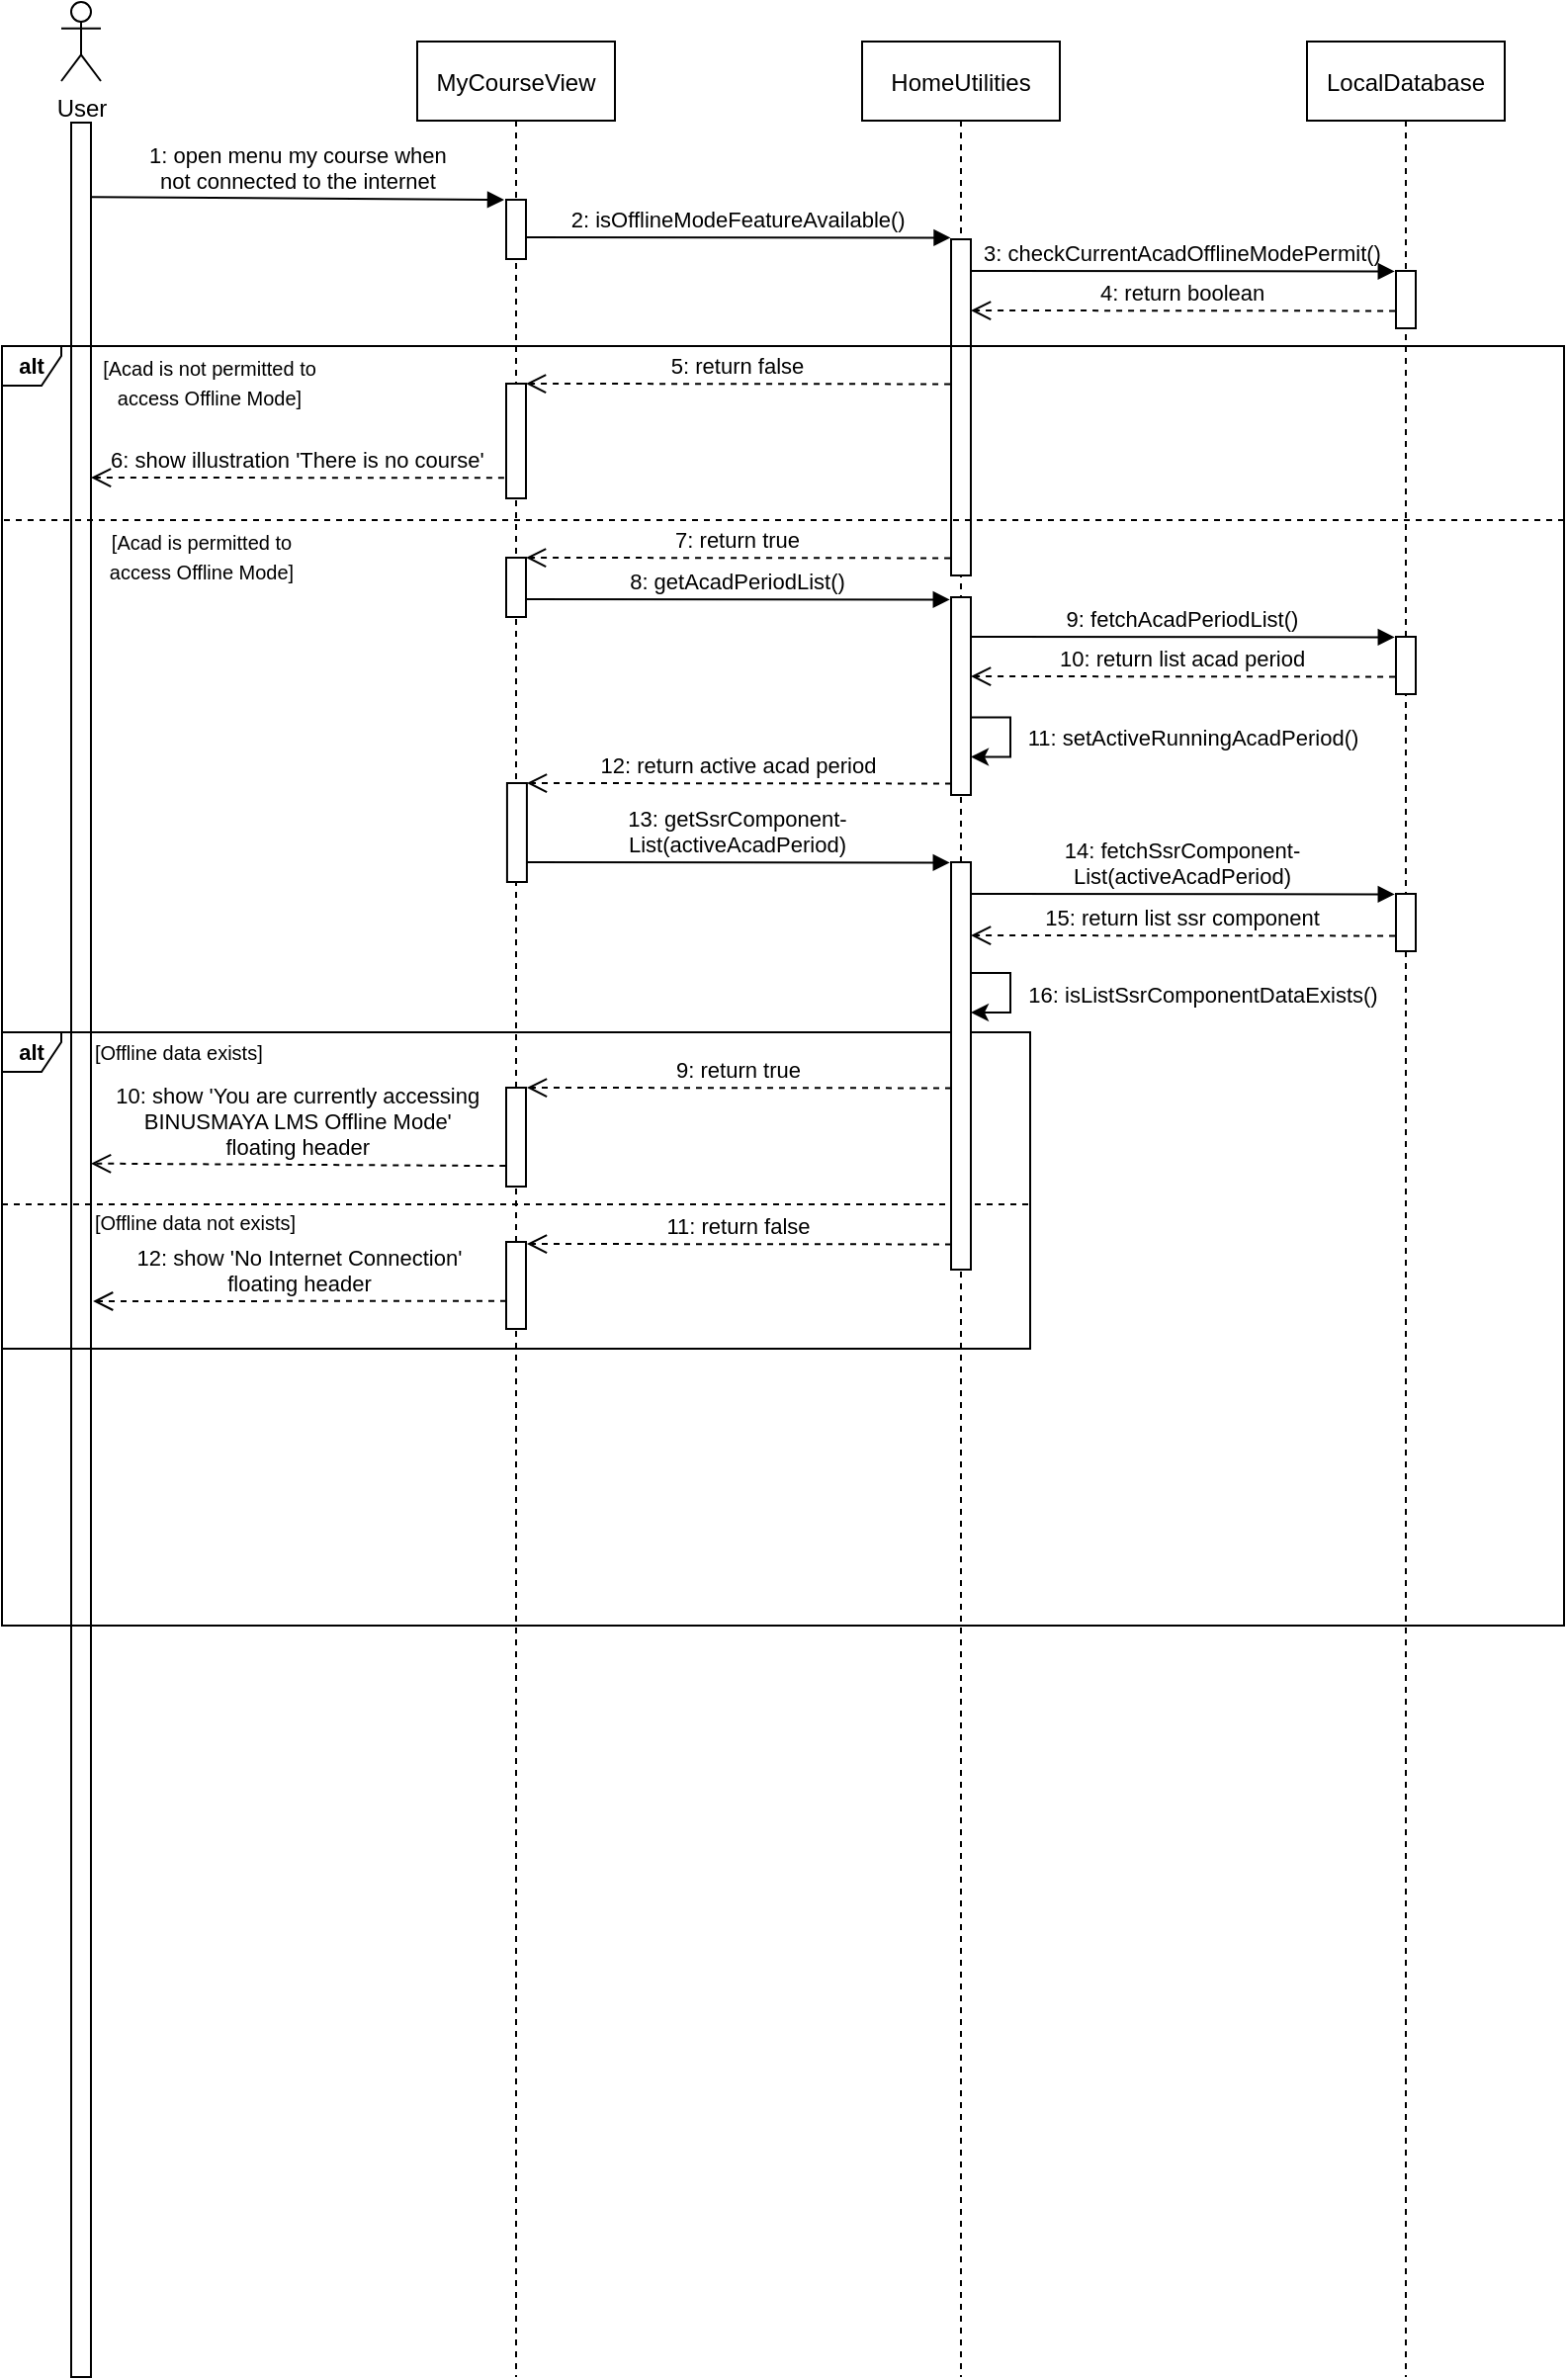 <mxfile version="20.8.3" type="github">
  <diagram id="kgpKYQtTHZ0yAKxKKP6v" name="Page-1">
    <mxGraphModel dx="2613" dy="505" grid="1" gridSize="10" guides="1" tooltips="1" connect="1" arrows="1" fold="1" page="1" pageScale="1" pageWidth="850" pageHeight="1100" math="0" shadow="0">
      <root>
        <mxCell id="0" />
        <mxCell id="1" parent="0" />
        <mxCell id="3nuBFxr9cyL0pnOWT2aG-1" value="MyCourseView" style="shape=umlLifeline;perimeter=lifelinePerimeter;container=1;collapsible=0;recursiveResize=0;rounded=0;shadow=0;strokeWidth=1;" parent="1" vertex="1">
          <mxGeometry x="-680" y="59" width="100" height="1181" as="geometry" />
        </mxCell>
        <mxCell id="3nuBFxr9cyL0pnOWT2aG-2" value="" style="points=[];perimeter=orthogonalPerimeter;rounded=0;shadow=0;strokeWidth=1;" parent="3nuBFxr9cyL0pnOWT2aG-1" vertex="1">
          <mxGeometry x="45" y="80" width="10" height="30" as="geometry" />
        </mxCell>
        <mxCell id="VgFMn7d585Ha0XAmIZsE-6" value="1: open menu my course when &#xa;not connected to the internet" style="verticalAlign=bottom;endArrow=block;shadow=0;strokeWidth=1;fontStyle=0;labelBorderColor=none;labelBackgroundColor=none;exitX=1.021;exitY=0.034;exitDx=0;exitDy=0;exitPerimeter=0;" parent="3nuBFxr9cyL0pnOWT2aG-1" edge="1">
          <mxGeometry relative="1" as="geometry">
            <mxPoint x="-164.79" y="78.62" as="sourcePoint" />
            <mxPoint x="44" y="80" as="targetPoint" />
          </mxGeometry>
        </mxCell>
        <mxCell id="3nuBFxr9cyL0pnOWT2aG-5" value="HomeUtilities" style="shape=umlLifeline;perimeter=lifelinePerimeter;container=1;collapsible=0;recursiveResize=0;rounded=0;shadow=0;strokeWidth=1;" parent="1" vertex="1">
          <mxGeometry x="-455" y="59" width="100" height="1181" as="geometry" />
        </mxCell>
        <mxCell id="VgFMn7d585Ha0XAmIZsE-7" value="2: isOfflineModeFeatureAvailable()" style="verticalAlign=bottom;endArrow=block;shadow=0;strokeWidth=1;fontStyle=0;labelBorderColor=none;labelBackgroundColor=none;entryX=-0.024;entryY=0.003;entryDx=0;entryDy=0;entryPerimeter=0;" parent="3nuBFxr9cyL0pnOWT2aG-5" edge="1">
          <mxGeometry relative="1" as="geometry">
            <mxPoint x="-169.633" y="99" as="sourcePoint" />
            <mxPoint x="44.76" y="99.21" as="targetPoint" />
          </mxGeometry>
        </mxCell>
        <mxCell id="VgFMn7d585Ha0XAmIZsE-16" value="" style="points=[];perimeter=orthogonalPerimeter;rounded=0;shadow=0;strokeWidth=1;" parent="3nuBFxr9cyL0pnOWT2aG-5" vertex="1">
          <mxGeometry x="45" y="100" width="10" height="170" as="geometry" />
        </mxCell>
        <mxCell id="D12k0bA-BJYKIJGbDswn-10" value="" style="group" parent="1" vertex="1" connectable="0">
          <mxGeometry x="-860" y="59" width="20" height="710" as="geometry" />
        </mxCell>
        <mxCell id="D12k0bA-BJYKIJGbDswn-4" value="User" style="shape=umlActor;verticalLabelPosition=bottom;verticalAlign=top;html=1;outlineConnect=0;" parent="D12k0bA-BJYKIJGbDswn-10" vertex="1">
          <mxGeometry y="-20" width="20" height="40" as="geometry" />
        </mxCell>
        <mxCell id="VgFMn7d585Ha0XAmIZsE-21" value="" style="points=[];perimeter=orthogonalPerimeter;rounded=0;shadow=0;strokeWidth=1;" parent="1" vertex="1">
          <mxGeometry x="-855" y="100" width="10" height="1140" as="geometry" />
        </mxCell>
        <mxCell id="VgFMn7d585Ha0XAmIZsE-23" value="&lt;b&gt;alt&lt;/b&gt;" style="shape=umlFrame;whiteSpace=wrap;html=1;fontSize=11;width=30;height=20;fillColor=none;" parent="1" vertex="1">
          <mxGeometry x="-890" y="213" width="790" height="647" as="geometry" />
        </mxCell>
        <mxCell id="VgFMn7d585Ha0XAmIZsE-24" value="&lt;span style=&quot;font-size: 10px;&quot;&gt;[Acad is not permitted to access Offline Mode]&lt;/span&gt;" style="text;html=1;strokeColor=none;fillColor=none;align=center;verticalAlign=middle;whiteSpace=wrap;rounded=0;" parent="1" vertex="1">
          <mxGeometry x="-840" y="213" width="110" height="35.5" as="geometry" />
        </mxCell>
        <mxCell id="VgFMn7d585Ha0XAmIZsE-25" value="" style="points=[];perimeter=orthogonalPerimeter;rounded=0;shadow=0;strokeWidth=1;" parent="1" vertex="1">
          <mxGeometry x="-635" y="232" width="10" height="58" as="geometry" />
        </mxCell>
        <mxCell id="VgFMn7d585Ha0XAmIZsE-26" value="5: return false" style="verticalAlign=bottom;endArrow=open;dashed=1;endSize=8;exitX=0;exitY=0.95;shadow=0;strokeWidth=1;entryX=1.046;entryY=0.283;entryDx=0;entryDy=0;entryPerimeter=0;" parent="1" edge="1">
          <mxGeometry relative="1" as="geometry">
            <mxPoint x="-625" y="232" as="targetPoint" />
            <mxPoint x="-410.46" y="232.22" as="sourcePoint" />
          </mxGeometry>
        </mxCell>
        <mxCell id="VgFMn7d585Ha0XAmIZsE-49" value="" style="line;strokeWidth=1;fillColor=none;align=left;verticalAlign=middle;spacingTop=-1;spacingLeft=3;spacingRight=3;rotatable=0;labelPosition=right;points=[];portConstraint=eastwest;strokeColor=inherit;fontSize=10;dashed=1;" parent="1" vertex="1">
          <mxGeometry x="-889" y="297" width="789" height="8" as="geometry" />
        </mxCell>
        <mxCell id="VgFMn7d585Ha0XAmIZsE-50" value="&lt;span style=&quot;font-size: 10px;&quot;&gt;[Acad is permitted to access Offline Mode]&lt;/span&gt;" style="text;html=1;strokeColor=none;fillColor=none;align=center;verticalAlign=middle;whiteSpace=wrap;rounded=0;" parent="1" vertex="1">
          <mxGeometry x="-844" y="301" width="110" height="35.5" as="geometry" />
        </mxCell>
        <mxCell id="VgFMn7d585Ha0XAmIZsE-52" value="7: return true" style="verticalAlign=bottom;endArrow=open;dashed=1;endSize=8;exitX=0;exitY=0.95;shadow=0;strokeWidth=1;entryX=1.046;entryY=0.283;entryDx=0;entryDy=0;entryPerimeter=0;" parent="1" edge="1">
          <mxGeometry relative="1" as="geometry">
            <mxPoint x="-625.0" y="320" as="targetPoint" />
            <mxPoint x="-410.46" y="320.22" as="sourcePoint" />
          </mxGeometry>
        </mxCell>
        <mxCell id="Guo4P8dY95QTmtFHYeZ4-5" value="6: show illustration &#39;There is no course&#39;" style="verticalAlign=bottom;endArrow=open;dashed=1;endSize=8;shadow=0;strokeWidth=1;entryX=1.046;entryY=0.283;entryDx=0;entryDy=0;entryPerimeter=0;exitX=-0.105;exitY=0.86;exitDx=0;exitDy=0;exitPerimeter=0;labelBackgroundColor=none;" parent="1" edge="1">
          <mxGeometry relative="1" as="geometry">
            <mxPoint x="-845.0" y="279.5" as="targetPoint" />
            <mxPoint x="-636.05" y="279.66" as="sourcePoint" />
          </mxGeometry>
        </mxCell>
        <mxCell id="Guo4P8dY95QTmtFHYeZ4-6" value="" style="points=[];perimeter=orthogonalPerimeter;rounded=0;shadow=0;strokeWidth=1;" parent="1" vertex="1">
          <mxGeometry x="-635" y="320" width="10" height="30" as="geometry" />
        </mxCell>
        <mxCell id="Guo4P8dY95QTmtFHYeZ4-7" value="8: getAcadPeriodList()" style="verticalAlign=bottom;endArrow=block;shadow=0;strokeWidth=1;fontStyle=0;labelBorderColor=none;labelBackgroundColor=none;entryX=-0.024;entryY=0.003;entryDx=0;entryDy=0;entryPerimeter=0;" parent="1" edge="1">
          <mxGeometry relative="1" as="geometry">
            <mxPoint x="-625.003" y="341" as="sourcePoint" />
            <mxPoint x="-410.61" y="341.21" as="targetPoint" />
          </mxGeometry>
        </mxCell>
        <mxCell id="Guo4P8dY95QTmtFHYeZ4-11" value="&lt;b&gt;alt&lt;/b&gt;" style="shape=umlFrame;whiteSpace=wrap;html=1;fontSize=11;width=30;height=20;fillColor=none;" parent="1" vertex="1">
          <mxGeometry x="-890" y="560" width="520" height="160" as="geometry" />
        </mxCell>
        <mxCell id="Guo4P8dY95QTmtFHYeZ4-12" value="&lt;span style=&quot;font-size: 10px;&quot;&gt;[Offline data exists]&lt;/span&gt;" style="text;html=1;strokeColor=none;fillColor=none;align=left;verticalAlign=middle;whiteSpace=wrap;rounded=0;" parent="1" vertex="1">
          <mxGeometry x="-845" y="560" width="110" height="20" as="geometry" />
        </mxCell>
        <mxCell id="Guo4P8dY95QTmtFHYeZ4-13" value="9: return true" style="verticalAlign=bottom;endArrow=open;dashed=1;endSize=8;exitX=0;exitY=0.95;shadow=0;strokeWidth=1;entryX=1.046;entryY=0.283;entryDx=0;entryDy=0;entryPerimeter=0;" parent="1" edge="1">
          <mxGeometry relative="1" as="geometry">
            <mxPoint x="-624.54" y="588" as="targetPoint" />
            <mxPoint x="-410.0" y="588.22" as="sourcePoint" />
          </mxGeometry>
        </mxCell>
        <mxCell id="Guo4P8dY95QTmtFHYeZ4-14" value="" style="points=[];perimeter=orthogonalPerimeter;rounded=0;shadow=0;strokeWidth=1;" parent="1" vertex="1">
          <mxGeometry x="-635" y="588" width="10" height="50" as="geometry" />
        </mxCell>
        <mxCell id="Guo4P8dY95QTmtFHYeZ4-15" value="10: show &#39;You are currently accessing &#xa;BINUSMAYA LMS Offline Mode&#39; &#xa;floating header" style="verticalAlign=bottom;endArrow=open;dashed=1;endSize=8;shadow=0;strokeWidth=1;entryX=1.046;entryY=0.283;entryDx=0;entryDy=0;entryPerimeter=0;exitX=-0.036;exitY=0.882;exitDx=0;exitDy=0;exitPerimeter=0;labelBackgroundColor=none;" parent="1" edge="1">
          <mxGeometry relative="1" as="geometry">
            <mxPoint x="-845.0" y="626.35" as="targetPoint" />
            <mxPoint x="-635.36" y="627.56" as="sourcePoint" />
          </mxGeometry>
        </mxCell>
        <mxCell id="Guo4P8dY95QTmtFHYeZ4-18" value="" style="line;strokeWidth=1;fillColor=none;align=left;verticalAlign=middle;spacingTop=-1;spacingLeft=3;spacingRight=3;rotatable=0;labelPosition=right;points=[];portConstraint=eastwest;strokeColor=inherit;fontSize=10;dashed=1;" parent="1" vertex="1">
          <mxGeometry x="-890" y="643" width="520" height="8" as="geometry" />
        </mxCell>
        <mxCell id="Guo4P8dY95QTmtFHYeZ4-19" value="&lt;span style=&quot;font-size: 10px;&quot;&gt;[Offline data not exists]&lt;/span&gt;" style="text;html=1;strokeColor=none;fillColor=none;align=left;verticalAlign=middle;whiteSpace=wrap;rounded=0;" parent="1" vertex="1">
          <mxGeometry x="-845" y="646" width="110" height="20" as="geometry" />
        </mxCell>
        <mxCell id="Guo4P8dY95QTmtFHYeZ4-20" value="" style="points=[];perimeter=orthogonalPerimeter;rounded=0;shadow=0;strokeWidth=1;" parent="1" vertex="1">
          <mxGeometry x="-635" y="666" width="10" height="44" as="geometry" />
        </mxCell>
        <mxCell id="Guo4P8dY95QTmtFHYeZ4-21" value="11: return false" style="verticalAlign=bottom;endArrow=open;dashed=1;endSize=8;exitX=0;exitY=0.95;shadow=0;strokeWidth=1;entryX=1.046;entryY=0.283;entryDx=0;entryDy=0;entryPerimeter=0;" parent="1" edge="1">
          <mxGeometry relative="1" as="geometry">
            <mxPoint x="-624.54" y="667" as="targetPoint" />
            <mxPoint x="-410.0" y="667.22" as="sourcePoint" />
          </mxGeometry>
        </mxCell>
        <mxCell id="Guo4P8dY95QTmtFHYeZ4-22" value="12: show &#39;No Internet Connection&#39; &#xa;floating header" style="verticalAlign=bottom;endArrow=open;dashed=1;endSize=8;shadow=0;strokeWidth=1;entryX=1.046;entryY=0.283;entryDx=0;entryDy=0;entryPerimeter=0;exitX=0;exitY=0.908;exitDx=0;exitDy=0;exitPerimeter=0;labelBackgroundColor=none;" parent="1" edge="1">
          <mxGeometry relative="1" as="geometry">
            <mxPoint x="-843.95" y="696" as="targetPoint" />
            <mxPoint x="-635" y="695.848" as="sourcePoint" />
          </mxGeometry>
        </mxCell>
        <mxCell id="eCdpHvhe5fwS4jkzBV9C-2" value="LocalDatabase" style="shape=umlLifeline;perimeter=lifelinePerimeter;container=1;collapsible=0;recursiveResize=0;rounded=0;shadow=0;strokeWidth=1;" vertex="1" parent="1">
          <mxGeometry x="-230" y="59" width="100" height="1181" as="geometry" />
        </mxCell>
        <mxCell id="eCdpHvhe5fwS4jkzBV9C-8" value="" style="points=[];perimeter=orthogonalPerimeter;rounded=0;shadow=0;strokeWidth=1;" vertex="1" parent="1">
          <mxGeometry x="-185" y="175" width="10" height="29" as="geometry" />
        </mxCell>
        <mxCell id="eCdpHvhe5fwS4jkzBV9C-9" value="3: checkCurrentAcadOfflineModePermit()" style="verticalAlign=bottom;endArrow=block;shadow=0;strokeWidth=1;fontStyle=0;labelBorderColor=none;labelBackgroundColor=none;entryX=-0.024;entryY=0.003;entryDx=0;entryDy=0;entryPerimeter=0;" edge="1" parent="1">
          <mxGeometry relative="1" as="geometry">
            <mxPoint x="-400.003" y="175" as="sourcePoint" />
            <mxPoint x="-185.61" y="175.21" as="targetPoint" />
          </mxGeometry>
        </mxCell>
        <mxCell id="eCdpHvhe5fwS4jkzBV9C-10" value="4: return boolean" style="verticalAlign=bottom;endArrow=open;dashed=1;endSize=8;exitX=0;exitY=0.95;shadow=0;strokeWidth=1;entryX=1.046;entryY=0.283;entryDx=0;entryDy=0;entryPerimeter=0;" edge="1" parent="1">
          <mxGeometry relative="1" as="geometry">
            <mxPoint x="-400" y="195" as="targetPoint" />
            <mxPoint x="-185.46" y="195.22" as="sourcePoint" />
          </mxGeometry>
        </mxCell>
        <mxCell id="eCdpHvhe5fwS4jkzBV9C-11" value="" style="points=[];perimeter=orthogonalPerimeter;rounded=0;shadow=0;strokeWidth=1;" vertex="1" parent="1">
          <mxGeometry x="-185" y="360" width="10" height="29" as="geometry" />
        </mxCell>
        <mxCell id="eCdpHvhe5fwS4jkzBV9C-12" value="9: fetchAcadPeriodList()" style="verticalAlign=bottom;endArrow=block;shadow=0;strokeWidth=1;fontStyle=0;labelBorderColor=none;labelBackgroundColor=none;entryX=-0.024;entryY=0.003;entryDx=0;entryDy=0;entryPerimeter=0;" edge="1" parent="1">
          <mxGeometry relative="1" as="geometry">
            <mxPoint x="-400.003" y="360" as="sourcePoint" />
            <mxPoint x="-185.61" y="360.21" as="targetPoint" />
          </mxGeometry>
        </mxCell>
        <mxCell id="eCdpHvhe5fwS4jkzBV9C-13" value="10: return list acad period" style="verticalAlign=bottom;endArrow=open;dashed=1;endSize=8;exitX=0;exitY=0.95;shadow=0;strokeWidth=1;entryX=1.046;entryY=0.283;entryDx=0;entryDy=0;entryPerimeter=0;" edge="1" parent="1">
          <mxGeometry relative="1" as="geometry">
            <mxPoint x="-400.0" y="380" as="targetPoint" />
            <mxPoint x="-185.46" y="380.22" as="sourcePoint" />
          </mxGeometry>
        </mxCell>
        <mxCell id="eCdpHvhe5fwS4jkzBV9C-14" value="" style="endArrow=classic;html=1;rounded=0;labelBackgroundColor=none;labelBorderColor=none;edgeStyle=elbowEdgeStyle;" edge="1" parent="1">
          <mxGeometry x="-1" y="41" width="50" height="50" relative="1" as="geometry">
            <mxPoint x="-400" y="400.75" as="sourcePoint" />
            <mxPoint x="-400" y="420.75" as="targetPoint" />
            <Array as="points">
              <mxPoint x="-380" y="410.75" />
            </Array>
            <mxPoint x="-40" y="31" as="offset" />
          </mxGeometry>
        </mxCell>
        <mxCell id="eCdpHvhe5fwS4jkzBV9C-15" value="&lt;font style=&quot;font-size: 11px;&quot;&gt;11: setActiveRunningAcadPeriod()&lt;/font&gt;" style="text;html=1;strokeColor=none;fillColor=none;align=center;verticalAlign=middle;whiteSpace=wrap;rounded=0;" vertex="1" parent="1">
          <mxGeometry x="-375" y="401.25" width="175" height="20" as="geometry" />
        </mxCell>
        <mxCell id="eCdpHvhe5fwS4jkzBV9C-16" value="12: return active acad period" style="verticalAlign=bottom;endArrow=open;dashed=1;endSize=8;exitX=0;exitY=0.95;shadow=0;strokeWidth=1;entryX=1.046;entryY=0.283;entryDx=0;entryDy=0;entryPerimeter=0;" edge="1" parent="1">
          <mxGeometry relative="1" as="geometry">
            <mxPoint x="-624.54" y="434" as="targetPoint" />
            <mxPoint x="-410.0" y="434.22" as="sourcePoint" />
          </mxGeometry>
        </mxCell>
        <mxCell id="eCdpHvhe5fwS4jkzBV9C-17" value="" style="points=[];perimeter=orthogonalPerimeter;rounded=0;shadow=0;strokeWidth=1;" vertex="1" parent="1">
          <mxGeometry x="-634.54" y="434" width="10" height="50" as="geometry" />
        </mxCell>
        <mxCell id="eCdpHvhe5fwS4jkzBV9C-18" value="13: getSsrComponent-&#xa;List(activeAcadPeriod)" style="verticalAlign=bottom;endArrow=block;shadow=0;strokeWidth=1;fontStyle=0;labelBorderColor=none;labelBackgroundColor=none;entryX=-0.024;entryY=0.003;entryDx=0;entryDy=0;entryPerimeter=0;" edge="1" parent="1">
          <mxGeometry relative="1" as="geometry">
            <mxPoint x="-625.003" y="474.0" as="sourcePoint" />
            <mxPoint x="-410.61" y="474.21" as="targetPoint" />
          </mxGeometry>
        </mxCell>
        <mxCell id="eCdpHvhe5fwS4jkzBV9C-20" value="" style="points=[];perimeter=orthogonalPerimeter;rounded=0;shadow=0;strokeWidth=1;" vertex="1" parent="1">
          <mxGeometry x="-185" y="490" width="10" height="29" as="geometry" />
        </mxCell>
        <mxCell id="eCdpHvhe5fwS4jkzBV9C-21" value="14: fetchSsrComponent-&#xa;List(activeAcadPeriod)" style="verticalAlign=bottom;endArrow=block;shadow=0;strokeWidth=1;fontStyle=0;labelBorderColor=none;labelBackgroundColor=none;entryX=-0.024;entryY=0.003;entryDx=0;entryDy=0;entryPerimeter=0;" edge="1" parent="1">
          <mxGeometry relative="1" as="geometry">
            <mxPoint x="-400.003" y="490" as="sourcePoint" />
            <mxPoint x="-185.61" y="490.21" as="targetPoint" />
          </mxGeometry>
        </mxCell>
        <mxCell id="eCdpHvhe5fwS4jkzBV9C-22" value="15: return list ssr component" style="verticalAlign=bottom;endArrow=open;dashed=1;endSize=8;exitX=0;exitY=0.95;shadow=0;strokeWidth=1;entryX=1.046;entryY=0.283;entryDx=0;entryDy=0;entryPerimeter=0;" edge="1" parent="1">
          <mxGeometry relative="1" as="geometry">
            <mxPoint x="-400" y="511" as="targetPoint" />
            <mxPoint x="-185.46" y="511.22" as="sourcePoint" />
          </mxGeometry>
        </mxCell>
        <mxCell id="eCdpHvhe5fwS4jkzBV9C-23" value="" style="endArrow=classic;html=1;rounded=0;labelBackgroundColor=none;labelBorderColor=none;edgeStyle=elbowEdgeStyle;" edge="1" parent="1">
          <mxGeometry x="-1" y="41" width="50" height="50" relative="1" as="geometry">
            <mxPoint x="-400" y="530" as="sourcePoint" />
            <mxPoint x="-400" y="550" as="targetPoint" />
            <Array as="points">
              <mxPoint x="-380" y="540" />
            </Array>
            <mxPoint x="-40" y="31" as="offset" />
          </mxGeometry>
        </mxCell>
        <mxCell id="eCdpHvhe5fwS4jkzBV9C-24" value="&lt;font style=&quot;font-size: 11px;&quot;&gt;16: isListSsrComponentDataExists()&lt;/font&gt;" style="text;html=1;strokeColor=none;fillColor=none;align=center;verticalAlign=middle;whiteSpace=wrap;rounded=0;" vertex="1" parent="1">
          <mxGeometry x="-375" y="530.5" width="185" height="20" as="geometry" />
        </mxCell>
        <mxCell id="eCdpHvhe5fwS4jkzBV9C-26" value="" style="points=[];perimeter=orthogonalPerimeter;rounded=0;shadow=0;strokeWidth=1;" vertex="1" parent="1">
          <mxGeometry x="-410" y="340" width="10" height="100" as="geometry" />
        </mxCell>
        <mxCell id="eCdpHvhe5fwS4jkzBV9C-27" value="" style="points=[];perimeter=orthogonalPerimeter;rounded=0;shadow=0;strokeWidth=1;" vertex="1" parent="1">
          <mxGeometry x="-410" y="474" width="10" height="206" as="geometry" />
        </mxCell>
      </root>
    </mxGraphModel>
  </diagram>
</mxfile>
